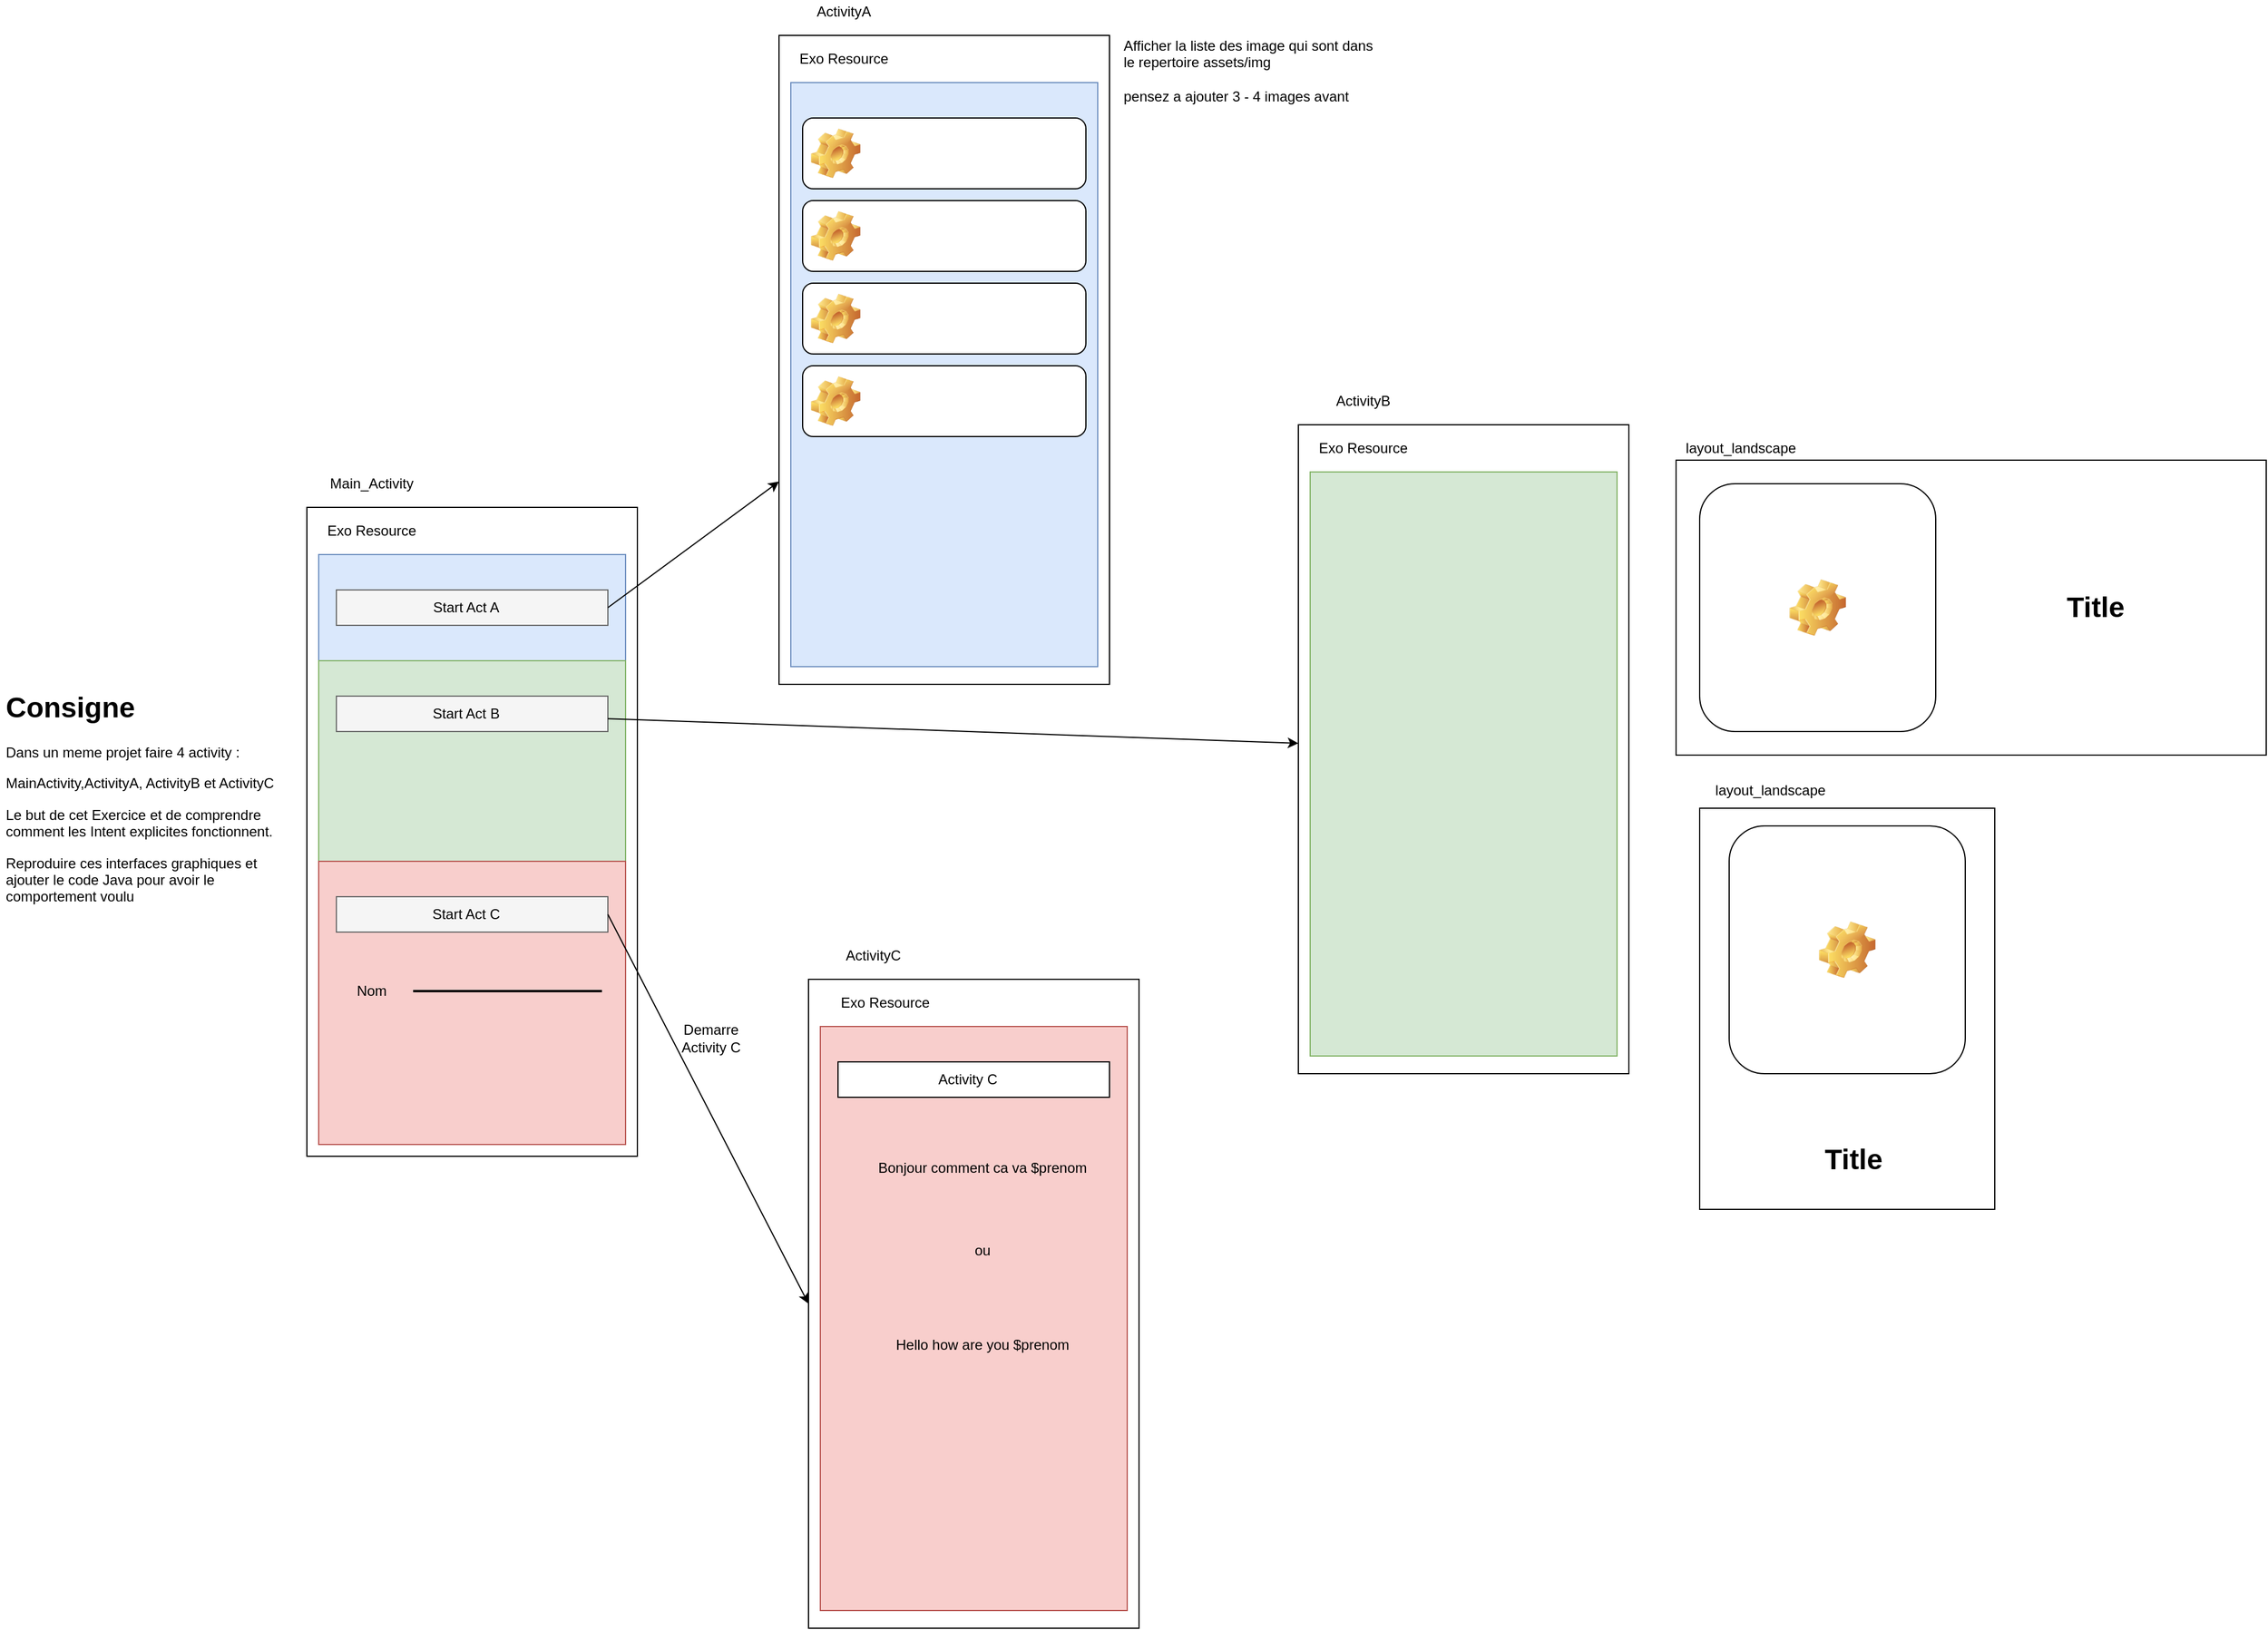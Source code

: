<mxfile version="14.6.13" type="device"><diagram id="qKYciH_0tpMx4yyxgg5E" name="Page-1"><mxGraphModel dx="2501" dy="2469" grid="1" gridSize="10" guides="1" tooltips="1" connect="1" arrows="1" fold="1" page="1" pageScale="1" pageWidth="1169" pageHeight="1654" math="0" shadow="0"><root><mxCell id="0"/><mxCell id="1" parent="0"/><mxCell id="uBeoM1r_BeSPzZLG_bO7-1" value="" style="rounded=0;whiteSpace=wrap;html=1;" parent="1" vertex="1"><mxGeometry x="120" y="80" width="280" height="550" as="geometry"/></mxCell><mxCell id="uBeoM1r_BeSPzZLG_bO7-2" value="Exo Resource" style="text;html=1;strokeColor=none;fillColor=none;align=center;verticalAlign=middle;whiteSpace=wrap;rounded=0;" parent="1" vertex="1"><mxGeometry x="130" y="90" width="90" height="20" as="geometry"/></mxCell><mxCell id="uBeoM1r_BeSPzZLG_bO7-5" value="" style="rounded=0;whiteSpace=wrap;html=1;" parent="1" vertex="1"><mxGeometry x="130" y="120" width="260" height="500" as="geometry"/></mxCell><mxCell id="uBeoM1r_BeSPzZLG_bO7-12" value="Main_Activity" style="text;html=1;strokeColor=none;fillColor=none;align=center;verticalAlign=middle;whiteSpace=wrap;rounded=0;" parent="1" vertex="1"><mxGeometry x="130" y="50" width="90" height="20" as="geometry"/></mxCell><mxCell id="uBeoM1r_BeSPzZLG_bO7-15" value="&lt;h1&gt;Consigne&lt;/h1&gt;&lt;p&gt;Dans un meme projet faire 4 activity :&lt;/p&gt;&lt;p&gt;MainActivity,ActivityA, ActivityB et ActivityC&lt;/p&gt;&lt;p&gt;Le but de cet Exercice et de comprendre comment les Intent explicites fonctionnent.&lt;/p&gt;&lt;p&gt;Reproduire ces interfaces graphiques et ajouter le code Java pour avoir le comportement voulu&lt;/p&gt;&lt;p&gt;&lt;br&gt;&lt;/p&gt;" style="text;html=1;strokeColor=none;fillColor=none;spacing=5;spacingTop=-20;whiteSpace=wrap;overflow=hidden;rounded=0;" parent="1" vertex="1"><mxGeometry x="-140" y="230" width="250" height="190" as="geometry"/></mxCell><mxCell id="uZxn5VcryZvSBn0iyspM-3" value="" style="rounded=0;whiteSpace=wrap;html=1;fillColor=#dae8fc;strokeColor=#6c8ebf;" parent="1" vertex="1"><mxGeometry x="130" y="120" width="260" height="90" as="geometry"/></mxCell><mxCell id="uZxn5VcryZvSBn0iyspM-1" value="" style="rounded=0;whiteSpace=wrap;html=1;fillColor=#f5f5f5;strokeColor=#666666;fontColor=#333333;" parent="1" vertex="1"><mxGeometry x="145" y="150" width="230" height="30" as="geometry"/></mxCell><mxCell id="uZxn5VcryZvSBn0iyspM-2" value="Start Act A" style="text;html=1;strokeColor=none;fillColor=none;align=center;verticalAlign=middle;whiteSpace=wrap;rounded=0;" parent="1" vertex="1"><mxGeometry x="210" y="155" width="90" height="20" as="geometry"/></mxCell><mxCell id="uZxn5VcryZvSBn0iyspM-4" value="" style="rounded=0;whiteSpace=wrap;html=1;fillColor=#d5e8d4;strokeColor=#82b366;" parent="1" vertex="1"><mxGeometry x="130" y="210" width="260" height="170" as="geometry"/></mxCell><mxCell id="uZxn5VcryZvSBn0iyspM-5" value="Start Act A" style="text;html=1;strokeColor=none;fillColor=none;align=center;verticalAlign=middle;whiteSpace=wrap;rounded=0;" parent="1" vertex="1"><mxGeometry x="210" y="245" width="90" height="20" as="geometry"/></mxCell><mxCell id="uZxn5VcryZvSBn0iyspM-6" value="" style="rounded=0;whiteSpace=wrap;html=1;fillColor=#f5f5f5;strokeColor=#666666;fontColor=#333333;" parent="1" vertex="1"><mxGeometry x="145" y="240" width="230" height="30" as="geometry"/></mxCell><mxCell id="uZxn5VcryZvSBn0iyspM-7" value="Start Act B" style="text;html=1;strokeColor=none;fillColor=none;align=center;verticalAlign=middle;whiteSpace=wrap;rounded=0;" parent="1" vertex="1"><mxGeometry x="210" y="245" width="90" height="20" as="geometry"/></mxCell><mxCell id="uZxn5VcryZvSBn0iyspM-8" value="Nom" style="text;html=1;strokeColor=none;fillColor=none;align=center;verticalAlign=middle;whiteSpace=wrap;rounded=0;" parent="1" vertex="1"><mxGeometry x="160" y="470" width="40" height="20" as="geometry"/></mxCell><mxCell id="uZxn5VcryZvSBn0iyspM-12" value="" style="line;strokeWidth=2;html=1;" parent="1" vertex="1"><mxGeometry x="215" y="475" width="160" height="10" as="geometry"/></mxCell><mxCell id="uZxn5VcryZvSBn0iyspM-17" value="" style="rounded=0;whiteSpace=wrap;html=1;fillColor=#f8cecc;strokeColor=#b85450;" parent="1" vertex="1"><mxGeometry x="130" y="380" width="260" height="240" as="geometry"/></mxCell><mxCell id="uZxn5VcryZvSBn0iyspM-15" value="" style="rounded=0;whiteSpace=wrap;html=1;fillColor=#f5f5f5;strokeColor=#666666;fontColor=#333333;" parent="1" vertex="1"><mxGeometry x="145" y="410" width="230" height="30" as="geometry"/></mxCell><mxCell id="uZxn5VcryZvSBn0iyspM-16" value="Start Act C" style="text;html=1;strokeColor=none;fillColor=none;align=center;verticalAlign=middle;whiteSpace=wrap;rounded=0;" parent="1" vertex="1"><mxGeometry x="210" y="415" width="90" height="20" as="geometry"/></mxCell><mxCell id="uZxn5VcryZvSBn0iyspM-19" value="" style="rounded=0;whiteSpace=wrap;html=1;" parent="1" vertex="1"><mxGeometry x="520" y="-320" width="280" height="550" as="geometry"/></mxCell><mxCell id="uZxn5VcryZvSBn0iyspM-21" value="" style="rounded=0;whiteSpace=wrap;html=1;" parent="1" vertex="1"><mxGeometry x="530" y="-280" width="260" height="495" as="geometry"/></mxCell><mxCell id="uZxn5VcryZvSBn0iyspM-22" value="ActivityA" style="text;html=1;strokeColor=none;fillColor=none;align=center;verticalAlign=middle;whiteSpace=wrap;rounded=0;" parent="1" vertex="1"><mxGeometry x="530" y="-350" width="90" height="20" as="geometry"/></mxCell><mxCell id="uZxn5VcryZvSBn0iyspM-23" value="" style="rounded=0;whiteSpace=wrap;html=1;fillColor=#dae8fc;strokeColor=#6c8ebf;" parent="1" vertex="1"><mxGeometry x="530" y="-280" width="260" height="495" as="geometry"/></mxCell><mxCell id="uZxn5VcryZvSBn0iyspM-41" value="" style="rounded=0;whiteSpace=wrap;html=1;" parent="1" vertex="1"><mxGeometry x="960" y="10" width="280" height="550" as="geometry"/></mxCell><mxCell id="uZxn5VcryZvSBn0iyspM-43" value="" style="rounded=0;whiteSpace=wrap;html=1;" parent="1" vertex="1"><mxGeometry x="970" y="50" width="260" height="495" as="geometry"/></mxCell><mxCell id="uZxn5VcryZvSBn0iyspM-44" value="ActivityB" style="text;html=1;strokeColor=none;fillColor=none;align=center;verticalAlign=middle;whiteSpace=wrap;rounded=0;" parent="1" vertex="1"><mxGeometry x="970" y="-20" width="90" height="20" as="geometry"/></mxCell><mxCell id="uZxn5VcryZvSBn0iyspM-45" value="" style="rounded=0;whiteSpace=wrap;html=1;fillColor=#d5e8d4;strokeColor=#82b366;" parent="1" vertex="1"><mxGeometry x="970" y="50" width="260" height="495" as="geometry"/></mxCell><mxCell id="uZxn5VcryZvSBn0iyspM-51" value="" style="rounded=0;whiteSpace=wrap;html=1;" parent="1" vertex="1"><mxGeometry x="545" y="480" width="280" height="550" as="geometry"/></mxCell><mxCell id="uZxn5VcryZvSBn0iyspM-53" value="" style="rounded=0;whiteSpace=wrap;html=1;" parent="1" vertex="1"><mxGeometry x="555" y="520" width="260" height="495" as="geometry"/></mxCell><mxCell id="uZxn5VcryZvSBn0iyspM-54" value="ActivityC" style="text;html=1;strokeColor=none;fillColor=none;align=center;verticalAlign=middle;whiteSpace=wrap;rounded=0;" parent="1" vertex="1"><mxGeometry x="555" y="450" width="90" height="20" as="geometry"/></mxCell><mxCell id="uZxn5VcryZvSBn0iyspM-55" value="" style="rounded=0;whiteSpace=wrap;html=1;fillColor=#f8cecc;strokeColor=#b85450;" parent="1" vertex="1"><mxGeometry x="555" y="520" width="260" height="495" as="geometry"/></mxCell><mxCell id="uZxn5VcryZvSBn0iyspM-56" value="" style="rounded=0;whiteSpace=wrap;html=1;" parent="1" vertex="1"><mxGeometry x="570" y="550" width="230" height="30" as="geometry"/></mxCell><mxCell id="uZxn5VcryZvSBn0iyspM-57" value="Activity C" style="text;html=1;strokeColor=none;fillColor=none;align=center;verticalAlign=middle;whiteSpace=wrap;rounded=0;" parent="1" vertex="1"><mxGeometry x="635" y="555" width="90" height="20" as="geometry"/></mxCell><mxCell id="uZxn5VcryZvSBn0iyspM-75" style="rounded=0;orthogonalLoop=1;jettySize=auto;html=1;exitX=1;exitY=0.5;exitDx=0;exitDy=0;" parent="1" source="uZxn5VcryZvSBn0iyspM-1" target="uZxn5VcryZvSBn0iyspM-19" edge="1"><mxGeometry relative="1" as="geometry"/></mxCell><mxCell id="uZxn5VcryZvSBn0iyspM-76" style="edgeStyle=none;rounded=0;orthogonalLoop=1;jettySize=auto;html=1;" parent="1" source="uZxn5VcryZvSBn0iyspM-6" target="uZxn5VcryZvSBn0iyspM-41" edge="1"><mxGeometry relative="1" as="geometry"/></mxCell><mxCell id="uZxn5VcryZvSBn0iyspM-77" style="edgeStyle=none;rounded=0;orthogonalLoop=1;jettySize=auto;html=1;entryX=0;entryY=0.5;entryDx=0;entryDy=0;exitX=1;exitY=0.5;exitDx=0;exitDy=0;" parent="1" source="uZxn5VcryZvSBn0iyspM-15" target="uZxn5VcryZvSBn0iyspM-51" edge="1"><mxGeometry relative="1" as="geometry"/></mxCell><mxCell id="uZxn5VcryZvSBn0iyspM-83" value="Demarre Activity C" style="text;html=1;strokeColor=none;fillColor=none;align=center;verticalAlign=middle;whiteSpace=wrap;rounded=0;" parent="1" vertex="1"><mxGeometry x="425" y="520" width="75" height="20" as="geometry"/></mxCell><mxCell id="yRPDtTEnpSPhvmO9hfcI-1" value="Exo Resource" style="text;html=1;strokeColor=none;fillColor=none;align=center;verticalAlign=middle;whiteSpace=wrap;rounded=0;" vertex="1" parent="1"><mxGeometry x="530" y="-310" width="90" height="20" as="geometry"/></mxCell><mxCell id="yRPDtTEnpSPhvmO9hfcI-3" value="Exo Resource" style="text;html=1;strokeColor=none;fillColor=none;align=center;verticalAlign=middle;whiteSpace=wrap;rounded=0;" vertex="1" parent="1"><mxGeometry x="970" y="20" width="90" height="20" as="geometry"/></mxCell><mxCell id="yRPDtTEnpSPhvmO9hfcI-4" value="Exo Resource" style="text;html=1;strokeColor=none;fillColor=none;align=center;verticalAlign=middle;whiteSpace=wrap;rounded=0;" vertex="1" parent="1"><mxGeometry x="565" y="490" width="90" height="20" as="geometry"/></mxCell><mxCell id="yRPDtTEnpSPhvmO9hfcI-5" value="" style="label;whiteSpace=wrap;html=1;image=img/clipart/Gear_128x128.png" vertex="1" parent="1"><mxGeometry x="540" y="-250" width="240" height="60" as="geometry"/></mxCell><mxCell id="yRPDtTEnpSPhvmO9hfcI-6" value="" style="label;whiteSpace=wrap;html=1;image=img/clipart/Gear_128x128.png" vertex="1" parent="1"><mxGeometry x="540" y="-180" width="240" height="60" as="geometry"/></mxCell><mxCell id="yRPDtTEnpSPhvmO9hfcI-7" value="" style="label;whiteSpace=wrap;html=1;image=img/clipart/Gear_128x128.png" vertex="1" parent="1"><mxGeometry x="540" y="-110" width="240" height="60" as="geometry"/></mxCell><mxCell id="yRPDtTEnpSPhvmO9hfcI-8" value="" style="label;whiteSpace=wrap;html=1;image=img/clipart/Gear_128x128.png" vertex="1" parent="1"><mxGeometry x="540" y="-40" width="240" height="60" as="geometry"/></mxCell><mxCell id="yRPDtTEnpSPhvmO9hfcI-10" value="Afficher la liste des image qui sont dans le repertoire assets/img&lt;br&gt;&lt;br&gt;pensez a ajouter 3 - 4 images avant" style="text;html=1;strokeColor=none;fillColor=none;align=left;verticalAlign=middle;whiteSpace=wrap;rounded=0;" vertex="1" parent="1"><mxGeometry x="810" y="-320" width="220" height="60" as="geometry"/></mxCell><mxCell id="yRPDtTEnpSPhvmO9hfcI-11" value="" style="rounded=0;whiteSpace=wrap;html=1;align=left;" vertex="1" parent="1"><mxGeometry x="1280" y="40" width="500" height="250" as="geometry"/></mxCell><mxCell id="yRPDtTEnpSPhvmO9hfcI-12" value="layout_landscape" style="text;html=1;strokeColor=none;fillColor=none;align=center;verticalAlign=middle;whiteSpace=wrap;rounded=0;" vertex="1" parent="1"><mxGeometry x="1280" y="20" width="110" height="20" as="geometry"/></mxCell><mxCell id="yRPDtTEnpSPhvmO9hfcI-14" value="" style="icon;html=1;image=img/clipart/Gear_128x128.png;align=left;" vertex="1" parent="1"><mxGeometry x="1300" y="60" width="200" height="210" as="geometry"/></mxCell><mxCell id="yRPDtTEnpSPhvmO9hfcI-15" value="Title" style="text;strokeColor=none;fillColor=none;html=1;fontSize=24;fontStyle=1;verticalAlign=middle;align=center;" vertex="1" parent="1"><mxGeometry x="1520" y="127.5" width="230" height="75" as="geometry"/></mxCell><mxCell id="yRPDtTEnpSPhvmO9hfcI-16" value="" style="rounded=0;whiteSpace=wrap;html=1;align=left;direction=south;" vertex="1" parent="1"><mxGeometry x="1300" y="335" width="250" height="340" as="geometry"/></mxCell><mxCell id="yRPDtTEnpSPhvmO9hfcI-17" value="layout_landscape" style="text;html=1;strokeColor=none;fillColor=none;align=center;verticalAlign=middle;whiteSpace=wrap;rounded=0;" vertex="1" parent="1"><mxGeometry x="1305" y="310" width="110" height="20" as="geometry"/></mxCell><mxCell id="yRPDtTEnpSPhvmO9hfcI-18" value="" style="icon;html=1;image=img/clipart/Gear_128x128.png;align=left;" vertex="1" parent="1"><mxGeometry x="1325" y="350" width="200" height="210" as="geometry"/></mxCell><mxCell id="yRPDtTEnpSPhvmO9hfcI-19" value="Title" style="text;strokeColor=none;fillColor=none;html=1;fontSize=24;fontStyle=1;verticalAlign=middle;align=center;" vertex="1" parent="1"><mxGeometry x="1315" y="595" width="230" height="75" as="geometry"/></mxCell><mxCell id="yRPDtTEnpSPhvmO9hfcI-20" value="Nom" style="text;html=1;strokeColor=none;fillColor=none;align=center;verticalAlign=middle;whiteSpace=wrap;rounded=0;" vertex="1" parent="1"><mxGeometry x="155" y="460" width="40" height="60" as="geometry"/></mxCell><mxCell id="yRPDtTEnpSPhvmO9hfcI-22" value="" style="line;strokeWidth=2;html=1;align=left;" vertex="1" parent="1"><mxGeometry x="210" y="485" width="160" height="10" as="geometry"/></mxCell><mxCell id="yRPDtTEnpSPhvmO9hfcI-24" value="Bonjour comment ca va $prenom" style="text;html=1;strokeColor=none;fillColor=none;align=center;verticalAlign=middle;whiteSpace=wrap;rounded=0;" vertex="1" parent="1"><mxGeometry x="595" y="630" width="195" height="20" as="geometry"/></mxCell><mxCell id="yRPDtTEnpSPhvmO9hfcI-25" value="Hello how are you $prenom" style="text;html=1;strokeColor=none;fillColor=none;align=center;verticalAlign=middle;whiteSpace=wrap;rounded=0;" vertex="1" parent="1"><mxGeometry x="595" y="780" width="195" height="20" as="geometry"/></mxCell><mxCell id="yRPDtTEnpSPhvmO9hfcI-26" value="ou" style="text;html=1;strokeColor=none;fillColor=none;align=center;verticalAlign=middle;whiteSpace=wrap;rounded=0;" vertex="1" parent="1"><mxGeometry x="595" y="700" width="195" height="20" as="geometry"/></mxCell></root></mxGraphModel></diagram></mxfile>
